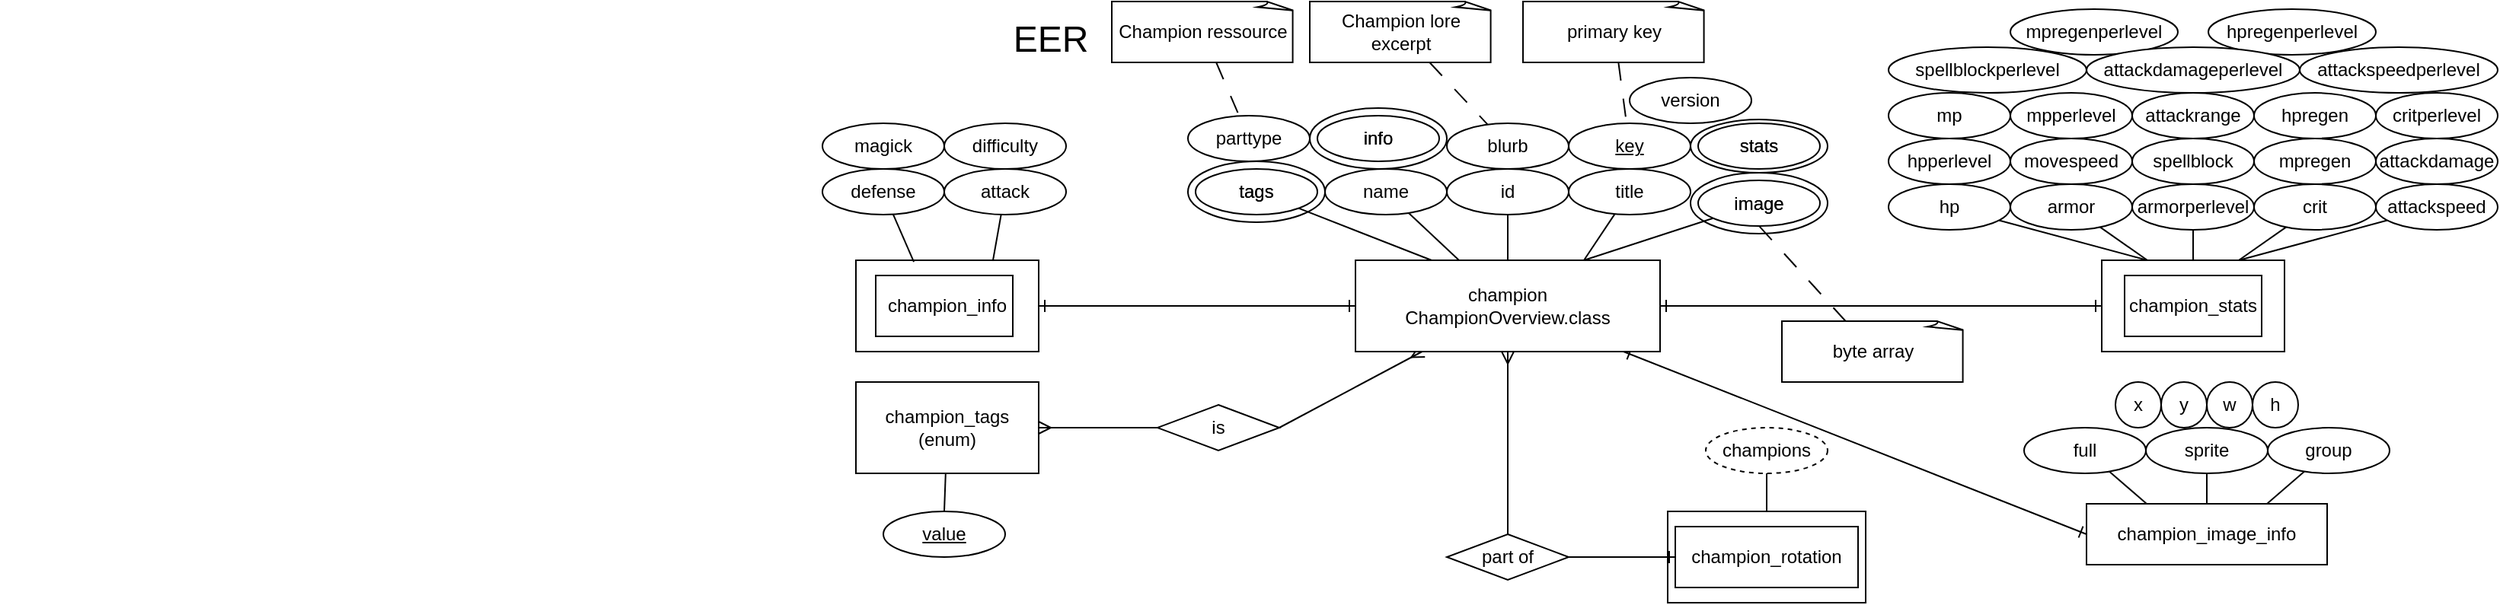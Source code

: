 <mxfile version="21.0.8" type="device"><diagram name="Side-1" id="u8_t7Rfu-tdNxOshk60E"><mxGraphModel dx="2801" dy="621" grid="1" gridSize="10" guides="1" tooltips="1" connect="1" arrows="1" fold="1" page="1" pageScale="1" pageWidth="827" pageHeight="1169" math="0" shadow="0"><root><mxCell id="0"/><mxCell id="1" parent="0"/><mxCell id="WXf3_eJt0GUmDHz3n-cz-1" value="&lt;font style=&quot;font-size: 24px;&quot;&gt;EER&lt;/font&gt;" style="text;html=1;strokeColor=none;fillColor=none;align=center;verticalAlign=middle;whiteSpace=wrap;rounded=0;" vertex="1" parent="1"><mxGeometry x="-430" y="50" width="60" height="30" as="geometry"/></mxCell><mxCell id="WXf3_eJt0GUmDHz3n-cz-20" style="edgeStyle=orthogonalEdgeStyle;rounded=0;orthogonalLoop=1;jettySize=auto;html=1;entryX=1;entryY=0.5;entryDx=0;entryDy=0;endArrow=ERone;endFill=0;startArrow=ERone;startFill=0;" edge="1" parent="1" source="WXf3_eJt0GUmDHz3n-cz-9" target="WXf3_eJt0GUmDHz3n-cz-18"><mxGeometry relative="1" as="geometry"/></mxCell><mxCell id="WXf3_eJt0GUmDHz3n-cz-47" style="edgeStyle=orthogonalEdgeStyle;rounded=0;orthogonalLoop=1;jettySize=auto;html=1;endArrow=ERone;endFill=0;startArrow=ERone;startFill=0;" edge="1" parent="1" source="WXf3_eJt0GUmDHz3n-cz-9" target="WXf3_eJt0GUmDHz3n-cz-46"><mxGeometry relative="1" as="geometry"/></mxCell><mxCell id="WXf3_eJt0GUmDHz3n-cz-82" style="rounded=0;orthogonalLoop=1;jettySize=auto;html=1;entryX=1;entryY=0.5;entryDx=0;entryDy=0;endArrow=none;endFill=0;startArrow=ERmany;startFill=0;" edge="1" parent="1" source="WXf3_eJt0GUmDHz3n-cz-9" target="WXf3_eJt0GUmDHz3n-cz-81"><mxGeometry relative="1" as="geometry"/></mxCell><mxCell id="WXf3_eJt0GUmDHz3n-cz-110" style="rounded=0;orthogonalLoop=1;jettySize=auto;html=1;entryX=0;entryY=0.5;entryDx=0;entryDy=0;endArrow=ERone;endFill=0;startArrow=ERone;startFill=0;" edge="1" parent="1" source="WXf3_eJt0GUmDHz3n-cz-9" target="WXf3_eJt0GUmDHz3n-cz-109"><mxGeometry relative="1" as="geometry"/></mxCell><mxCell id="WXf3_eJt0GUmDHz3n-cz-9" value="champion&lt;br&gt;ChampionOverview.class" style="rounded=0;whiteSpace=wrap;html=1;" vertex="1" parent="1"><mxGeometry x="-200" y="210" width="200" height="60" as="geometry"/></mxCell><mxCell id="WXf3_eJt0GUmDHz3n-cz-22" style="rounded=0;orthogonalLoop=1;jettySize=auto;html=1;endArrow=none;endFill=0;" edge="1" parent="1" source="WXf3_eJt0GUmDHz3n-cz-10" target="WXf3_eJt0GUmDHz3n-cz-9"><mxGeometry relative="1" as="geometry"/></mxCell><mxCell id="WXf3_eJt0GUmDHz3n-cz-10" value="name" style="ellipse;whiteSpace=wrap;html=1;" vertex="1" parent="1"><mxGeometry x="-220" y="150" width="80" height="30" as="geometry"/></mxCell><mxCell id="WXf3_eJt0GUmDHz3n-cz-11" value="version" style="ellipse;whiteSpace=wrap;html=1;" vertex="1" parent="1"><mxGeometry x="-20" y="90" width="80" height="30" as="geometry"/></mxCell><mxCell id="WXf3_eJt0GUmDHz3n-cz-12" value="&lt;u&gt;key&lt;/u&gt;" style="ellipse;whiteSpace=wrap;html=1;" vertex="1" parent="1"><mxGeometry x="-60" y="120" width="80" height="30" as="geometry"/></mxCell><mxCell id="WXf3_eJt0GUmDHz3n-cz-30" style="rounded=0;orthogonalLoop=1;jettySize=auto;html=1;entryX=0.75;entryY=0;entryDx=0;entryDy=0;endArrow=none;endFill=0;" edge="1" parent="1" source="WXf3_eJt0GUmDHz3n-cz-14" target="WXf3_eJt0GUmDHz3n-cz-18"><mxGeometry relative="1" as="geometry"/></mxCell><mxCell id="WXf3_eJt0GUmDHz3n-cz-14" value="attack" style="ellipse;whiteSpace=wrap;html=1;" vertex="1" parent="1"><mxGeometry x="-470" y="150" width="80" height="30" as="geometry"/></mxCell><mxCell id="WXf3_eJt0GUmDHz3n-cz-16" value="blurb" style="ellipse;whiteSpace=wrap;html=1;" vertex="1" parent="1"><mxGeometry x="-140" y="120" width="80" height="30" as="geometry"/></mxCell><mxCell id="WXf3_eJt0GUmDHz3n-cz-17" value="stats" style="ellipse;whiteSpace=wrap;html=1;" vertex="1" parent="1"><mxGeometry x="25" y="120" width="80" height="30" as="geometry"/></mxCell><mxCell id="WXf3_eJt0GUmDHz3n-cz-18" value="champion_info" style="rounded=0;whiteSpace=wrap;html=1;" vertex="1" parent="1"><mxGeometry x="-528" y="210" width="120" height="60" as="geometry"/></mxCell><mxCell id="WXf3_eJt0GUmDHz3n-cz-19" value="" style="rounded=0;whiteSpace=wrap;html=1;fillColor=none;" vertex="1" parent="1"><mxGeometry x="-515" y="220" width="90" height="40" as="geometry"/></mxCell><mxCell id="WXf3_eJt0GUmDHz3n-cz-21" value="" style="shape=image;verticalLabelPosition=bottom;labelBackgroundColor=default;verticalAlign=top;aspect=fixed;imageAspect=0;image=https://webusupload.apowersoft.info/gitmind/wp-content/uploads/2021/04/erd-symbols.jpg;" vertex="1" parent="1"><mxGeometry x="-1090" y="61" width="520" height="344" as="geometry"/></mxCell><mxCell id="WXf3_eJt0GUmDHz3n-cz-26" style="rounded=0;orthogonalLoop=1;jettySize=auto;html=1;endArrow=none;endFill=0;dashed=1;dashPattern=12 12;" edge="1" parent="1" source="WXf3_eJt0GUmDHz3n-cz-25" target="WXf3_eJt0GUmDHz3n-cz-16"><mxGeometry relative="1" as="geometry"/></mxCell><mxCell id="WXf3_eJt0GUmDHz3n-cz-25" value="Champion lore excerpt" style="whiteSpace=wrap;html=1;shape=mxgraph.basic.document;" vertex="1" parent="1"><mxGeometry x="-230" y="40" width="120" height="40" as="geometry"/></mxCell><mxCell id="WXf3_eJt0GUmDHz3n-cz-28" style="rounded=0;orthogonalLoop=1;jettySize=auto;html=1;endArrow=none;endFill=0;dashed=1;dashPattern=12 12;" edge="1" parent="1" source="WXf3_eJt0GUmDHz3n-cz-27" target="WXf3_eJt0GUmDHz3n-cz-12"><mxGeometry relative="1" as="geometry"/></mxCell><mxCell id="WXf3_eJt0GUmDHz3n-cz-27" value="primary key" style="whiteSpace=wrap;html=1;shape=mxgraph.basic.document;" vertex="1" parent="1"><mxGeometry x="-90" y="40" width="120" height="40" as="geometry"/></mxCell><mxCell id="WXf3_eJt0GUmDHz3n-cz-32" style="rounded=0;orthogonalLoop=1;jettySize=auto;html=1;entryX=0.75;entryY=0;entryDx=0;entryDy=0;endArrow=none;endFill=0;" edge="1" parent="1" source="WXf3_eJt0GUmDHz3n-cz-31" target="WXf3_eJt0GUmDHz3n-cz-9"><mxGeometry relative="1" as="geometry"/></mxCell><mxCell id="WXf3_eJt0GUmDHz3n-cz-31" value="title" style="ellipse;whiteSpace=wrap;html=1;" vertex="1" parent="1"><mxGeometry x="-60" y="150" width="80" height="30" as="geometry"/></mxCell><mxCell id="WXf3_eJt0GUmDHz3n-cz-36" style="rounded=0;orthogonalLoop=1;jettySize=auto;html=1;entryX=0.317;entryY=0.018;entryDx=0;entryDy=0;entryPerimeter=0;endArrow=none;endFill=0;" edge="1" parent="1" source="WXf3_eJt0GUmDHz3n-cz-33" target="WXf3_eJt0GUmDHz3n-cz-18"><mxGeometry relative="1" as="geometry"/></mxCell><mxCell id="WXf3_eJt0GUmDHz3n-cz-33" value="defense" style="ellipse;whiteSpace=wrap;html=1;" vertex="1" parent="1"><mxGeometry x="-550" y="150" width="80" height="30" as="geometry"/></mxCell><mxCell id="WXf3_eJt0GUmDHz3n-cz-34" value="&lt;u&gt;value&lt;/u&gt;" style="ellipse;whiteSpace=wrap;html=1;" vertex="1" parent="1"><mxGeometry x="-510" y="375" width="80" height="30" as="geometry"/></mxCell><mxCell id="WXf3_eJt0GUmDHz3n-cz-35" value="difficulty" style="ellipse;whiteSpace=wrap;html=1;" vertex="1" parent="1"><mxGeometry x="-470" y="120" width="80" height="30" as="geometry"/></mxCell><mxCell id="WXf3_eJt0GUmDHz3n-cz-38" style="rounded=0;orthogonalLoop=1;jettySize=auto;html=1;entryX=0.75;entryY=0;entryDx=0;entryDy=0;endArrow=none;endFill=0;" edge="1" parent="1" source="WXf3_eJt0GUmDHz3n-cz-37" target="WXf3_eJt0GUmDHz3n-cz-9"><mxGeometry relative="1" as="geometry"/></mxCell><mxCell id="WXf3_eJt0GUmDHz3n-cz-37" value="image" style="ellipse;whiteSpace=wrap;html=1;" vertex="1" parent="1"><mxGeometry x="25" y="157.5" width="80" height="30" as="geometry"/></mxCell><mxCell id="WXf3_eJt0GUmDHz3n-cz-88" style="rounded=0;orthogonalLoop=1;jettySize=auto;html=1;entryX=0.5;entryY=1;entryDx=0;entryDy=0;endArrow=none;endFill=0;dashed=1;dashPattern=12 12;" edge="1" parent="1" source="WXf3_eJt0GUmDHz3n-cz-39" target="WXf3_eJt0GUmDHz3n-cz-37"><mxGeometry relative="1" as="geometry"/></mxCell><mxCell id="WXf3_eJt0GUmDHz3n-cz-39" value="byte array" style="whiteSpace=wrap;html=1;shape=mxgraph.basic.document;" vertex="1" parent="1"><mxGeometry x="80" y="250" width="120" height="40" as="geometry"/></mxCell><mxCell id="WXf3_eJt0GUmDHz3n-cz-104" style="rounded=0;orthogonalLoop=1;jettySize=auto;html=1;entryX=0.5;entryY=0;entryDx=0;entryDy=0;endArrow=none;endFill=0;" edge="1" parent="1" source="WXf3_eJt0GUmDHz3n-cz-41" target="WXf3_eJt0GUmDHz3n-cz-34"><mxGeometry relative="1" as="geometry"/></mxCell><mxCell id="WXf3_eJt0GUmDHz3n-cz-41" value="champion_tags&lt;br&gt;(enum)" style="rounded=0;whiteSpace=wrap;html=1;" vertex="1" parent="1"><mxGeometry x="-528" y="290" width="120" height="60" as="geometry"/></mxCell><mxCell id="WXf3_eJt0GUmDHz3n-cz-45" style="rounded=0;orthogonalLoop=1;jettySize=auto;html=1;entryX=0.25;entryY=0;entryDx=0;entryDy=0;endArrow=none;endFill=0;" edge="1" parent="1" source="WXf3_eJt0GUmDHz3n-cz-43" target="WXf3_eJt0GUmDHz3n-cz-9"><mxGeometry relative="1" as="geometry"/></mxCell><mxCell id="WXf3_eJt0GUmDHz3n-cz-43" value="tags" style="ellipse;whiteSpace=wrap;html=1;" vertex="1" parent="1"><mxGeometry x="-305" y="150" width="80" height="30" as="geometry"/></mxCell><mxCell id="WXf3_eJt0GUmDHz3n-cz-46" value="champion_stats" style="rounded=0;whiteSpace=wrap;html=1;" vertex="1" parent="1"><mxGeometry x="290" y="210" width="120" height="60" as="geometry"/></mxCell><mxCell id="WXf3_eJt0GUmDHz3n-cz-73" style="rounded=0;orthogonalLoop=1;jettySize=auto;html=1;entryX=0.25;entryY=0;entryDx=0;entryDy=0;endArrow=none;endFill=0;" edge="1" parent="1" source="WXf3_eJt0GUmDHz3n-cz-48" target="WXf3_eJt0GUmDHz3n-cz-46"><mxGeometry relative="1" as="geometry"/></mxCell><mxCell id="WXf3_eJt0GUmDHz3n-cz-48" value="hp" style="ellipse;whiteSpace=wrap;html=1;" vertex="1" parent="1"><mxGeometry x="150" y="160" width="80" height="30" as="geometry"/></mxCell><mxCell id="WXf3_eJt0GUmDHz3n-cz-49" value="hpperlevel" style="ellipse;whiteSpace=wrap;html=1;" vertex="1" parent="1"><mxGeometry x="150" y="130" width="80" height="30" as="geometry"/></mxCell><mxCell id="WXf3_eJt0GUmDHz3n-cz-50" value="mpperlevel" style="ellipse;whiteSpace=wrap;html=1;" vertex="1" parent="1"><mxGeometry x="230" y="100" width="80" height="30" as="geometry"/></mxCell><mxCell id="WXf3_eJt0GUmDHz3n-cz-51" value="mp" style="ellipse;whiteSpace=wrap;html=1;" vertex="1" parent="1"><mxGeometry x="150" y="100" width="80" height="30" as="geometry"/></mxCell><mxCell id="WXf3_eJt0GUmDHz3n-cz-52" value="movespeed" style="ellipse;whiteSpace=wrap;html=1;" vertex="1" parent="1"><mxGeometry x="230" y="130" width="80" height="30" as="geometry"/></mxCell><mxCell id="WXf3_eJt0GUmDHz3n-cz-75" style="rounded=0;orthogonalLoop=1;jettySize=auto;html=1;entryX=0.25;entryY=0;entryDx=0;entryDy=0;endArrow=none;endFill=0;" edge="1" parent="1" source="WXf3_eJt0GUmDHz3n-cz-53" target="WXf3_eJt0GUmDHz3n-cz-46"><mxGeometry relative="1" as="geometry"/></mxCell><mxCell id="WXf3_eJt0GUmDHz3n-cz-53" value="armor" style="ellipse;whiteSpace=wrap;html=1;" vertex="1" parent="1"><mxGeometry x="230" y="160" width="80" height="30" as="geometry"/></mxCell><mxCell id="WXf3_eJt0GUmDHz3n-cz-76" style="rounded=0;orthogonalLoop=1;jettySize=auto;html=1;endArrow=none;endFill=0;" edge="1" parent="1" source="WXf3_eJt0GUmDHz3n-cz-54" target="WXf3_eJt0GUmDHz3n-cz-46"><mxGeometry relative="1" as="geometry"/></mxCell><mxCell id="WXf3_eJt0GUmDHz3n-cz-54" value="armorperlevel" style="ellipse;whiteSpace=wrap;html=1;" vertex="1" parent="1"><mxGeometry x="310" y="160" width="80" height="30" as="geometry"/></mxCell><mxCell id="WXf3_eJt0GUmDHz3n-cz-56" value="spellblock" style="ellipse;whiteSpace=wrap;html=1;" vertex="1" parent="1"><mxGeometry x="310" y="130" width="80" height="30" as="geometry"/></mxCell><mxCell id="WXf3_eJt0GUmDHz3n-cz-58" value="spellblockperlevel" style="ellipse;whiteSpace=wrap;html=1;" vertex="1" parent="1"><mxGeometry x="150" y="70" width="130" height="30" as="geometry"/></mxCell><mxCell id="WXf3_eJt0GUmDHz3n-cz-60" value="attackrange" style="ellipse;whiteSpace=wrap;html=1;" vertex="1" parent="1"><mxGeometry x="310" y="100" width="80" height="30" as="geometry"/></mxCell><mxCell id="WXf3_eJt0GUmDHz3n-cz-61" value="hpregen" style="ellipse;whiteSpace=wrap;html=1;" vertex="1" parent="1"><mxGeometry x="390" y="100" width="80" height="30" as="geometry"/></mxCell><mxCell id="WXf3_eJt0GUmDHz3n-cz-62" value="hpregenperlevel" style="ellipse;whiteSpace=wrap;html=1;" vertex="1" parent="1"><mxGeometry x="360" y="45" width="110" height="30" as="geometry"/></mxCell><mxCell id="WXf3_eJt0GUmDHz3n-cz-64" value="mpregen" style="ellipse;whiteSpace=wrap;html=1;" vertex="1" parent="1"><mxGeometry x="390" y="130" width="80" height="30" as="geometry"/></mxCell><mxCell id="WXf3_eJt0GUmDHz3n-cz-65" value="mpregenperlevel" style="ellipse;whiteSpace=wrap;html=1;" vertex="1" parent="1"><mxGeometry x="230" y="45" width="110" height="30" as="geometry"/></mxCell><mxCell id="WXf3_eJt0GUmDHz3n-cz-77" style="rounded=0;orthogonalLoop=1;jettySize=auto;html=1;entryX=0.75;entryY=0;entryDx=0;entryDy=0;endArrow=none;endFill=0;" edge="1" parent="1" source="WXf3_eJt0GUmDHz3n-cz-66" target="WXf3_eJt0GUmDHz3n-cz-46"><mxGeometry relative="1" as="geometry"/></mxCell><mxCell id="WXf3_eJt0GUmDHz3n-cz-66" value="crit" style="ellipse;whiteSpace=wrap;html=1;" vertex="1" parent="1"><mxGeometry x="390" y="160" width="80" height="30" as="geometry"/></mxCell><mxCell id="WXf3_eJt0GUmDHz3n-cz-67" value="critperlevel" style="ellipse;whiteSpace=wrap;html=1;" vertex="1" parent="1"><mxGeometry x="470" y="100" width="80" height="30" as="geometry"/></mxCell><mxCell id="WXf3_eJt0GUmDHz3n-cz-69" value="attackdamage" style="ellipse;whiteSpace=wrap;html=1;" vertex="1" parent="1"><mxGeometry x="470" y="130" width="80" height="30" as="geometry"/></mxCell><mxCell id="WXf3_eJt0GUmDHz3n-cz-70" value="attackdamageperlevel" style="ellipse;whiteSpace=wrap;html=1;" vertex="1" parent="1"><mxGeometry x="280" y="70" width="140" height="30" as="geometry"/></mxCell><mxCell id="WXf3_eJt0GUmDHz3n-cz-71" value="attackspeedperlevel" style="ellipse;whiteSpace=wrap;html=1;" vertex="1" parent="1"><mxGeometry x="420" y="70" width="130" height="30" as="geometry"/></mxCell><mxCell id="WXf3_eJt0GUmDHz3n-cz-78" style="rounded=0;orthogonalLoop=1;jettySize=auto;html=1;entryX=0.75;entryY=0;entryDx=0;entryDy=0;endArrow=none;endFill=0;" edge="1" parent="1" source="WXf3_eJt0GUmDHz3n-cz-72" target="WXf3_eJt0GUmDHz3n-cz-46"><mxGeometry relative="1" as="geometry"/></mxCell><mxCell id="WXf3_eJt0GUmDHz3n-cz-72" value="attackspeed" style="ellipse;whiteSpace=wrap;html=1;" vertex="1" parent="1"><mxGeometry x="470" y="160" width="80" height="30" as="geometry"/></mxCell><mxCell id="WXf3_eJt0GUmDHz3n-cz-79" value="" style="rounded=0;whiteSpace=wrap;html=1;fillColor=none;" vertex="1" parent="1"><mxGeometry x="305" y="220" width="90" height="40" as="geometry"/></mxCell><mxCell id="WXf3_eJt0GUmDHz3n-cz-83" style="rounded=0;orthogonalLoop=1;jettySize=auto;html=1;entryX=1;entryY=0.5;entryDx=0;entryDy=0;endArrow=ERmany;endFill=0;startArrow=none;startFill=0;" edge="1" parent="1" source="WXf3_eJt0GUmDHz3n-cz-81" target="WXf3_eJt0GUmDHz3n-cz-41"><mxGeometry relative="1" as="geometry"/></mxCell><mxCell id="WXf3_eJt0GUmDHz3n-cz-81" value="is" style="rhombus;whiteSpace=wrap;html=1;" vertex="1" parent="1"><mxGeometry x="-330" y="305" width="80" height="30" as="geometry"/></mxCell><mxCell id="WXf3_eJt0GUmDHz3n-cz-84" value="parttype" style="ellipse;whiteSpace=wrap;html=1;" vertex="1" parent="1"><mxGeometry x="-310" y="115" width="80" height="30" as="geometry"/></mxCell><mxCell id="WXf3_eJt0GUmDHz3n-cz-87" style="rounded=0;orthogonalLoop=1;jettySize=auto;html=1;endArrow=none;endFill=0;dashed=1;dashPattern=12 12;" edge="1" parent="1" source="WXf3_eJt0GUmDHz3n-cz-86" target="WXf3_eJt0GUmDHz3n-cz-84"><mxGeometry relative="1" as="geometry"/></mxCell><mxCell id="WXf3_eJt0GUmDHz3n-cz-86" value="Champion ressource" style="whiteSpace=wrap;html=1;shape=mxgraph.basic.document;" vertex="1" parent="1"><mxGeometry x="-360" y="40" width="120" height="40" as="geometry"/></mxCell><mxCell id="WXf3_eJt0GUmDHz3n-cz-89" value="info" style="ellipse;whiteSpace=wrap;html=1;" vertex="1" parent="1"><mxGeometry x="-225" y="115" width="80" height="30" as="geometry"/></mxCell><mxCell id="WXf3_eJt0GUmDHz3n-cz-101" style="edgeStyle=orthogonalEdgeStyle;rounded=0;orthogonalLoop=1;jettySize=auto;html=1;endArrow=none;endFill=0;" edge="1" parent="1" source="WXf3_eJt0GUmDHz3n-cz-90" target="WXf3_eJt0GUmDHz3n-cz-9"><mxGeometry relative="1" as="geometry"/></mxCell><mxCell id="WXf3_eJt0GUmDHz3n-cz-90" value="id" style="ellipse;whiteSpace=wrap;html=1;" vertex="1" parent="1"><mxGeometry x="-140" y="150" width="80" height="30" as="geometry"/></mxCell><mxCell id="WXf3_eJt0GUmDHz3n-cz-91" value="champion_rotation" style="rounded=0;whiteSpace=wrap;html=1;" vertex="1" parent="1"><mxGeometry x="5" y="375" width="130" height="60" as="geometry"/></mxCell><mxCell id="WXf3_eJt0GUmDHz3n-cz-92" value="" style="rounded=0;whiteSpace=wrap;html=1;fillColor=none;" vertex="1" parent="1"><mxGeometry x="10" y="385" width="120" height="40" as="geometry"/></mxCell><mxCell id="WXf3_eJt0GUmDHz3n-cz-94" style="rounded=0;orthogonalLoop=1;jettySize=auto;html=1;entryX=0.5;entryY=0;entryDx=0;entryDy=0;endArrow=none;endFill=0;" edge="1" parent="1" source="WXf3_eJt0GUmDHz3n-cz-93" target="WXf3_eJt0GUmDHz3n-cz-91"><mxGeometry relative="1" as="geometry"/></mxCell><mxCell id="WXf3_eJt0GUmDHz3n-cz-93" value="champions" style="ellipse;whiteSpace=wrap;html=1;dashed=1;" vertex="1" parent="1"><mxGeometry x="30" y="320" width="80" height="30" as="geometry"/></mxCell><mxCell id="WXf3_eJt0GUmDHz3n-cz-99" style="rounded=0;orthogonalLoop=1;jettySize=auto;html=1;endArrow=ERmany;endFill=0;" edge="1" parent="1" source="WXf3_eJt0GUmDHz3n-cz-97" target="WXf3_eJt0GUmDHz3n-cz-9"><mxGeometry relative="1" as="geometry"/></mxCell><mxCell id="WXf3_eJt0GUmDHz3n-cz-100" style="rounded=0;orthogonalLoop=1;jettySize=auto;html=1;entryX=0;entryY=0.5;entryDx=0;entryDy=0;endArrow=ERone;endFill=0;" edge="1" parent="1" source="WXf3_eJt0GUmDHz3n-cz-97" target="WXf3_eJt0GUmDHz3n-cz-92"><mxGeometry relative="1" as="geometry"/></mxCell><mxCell id="WXf3_eJt0GUmDHz3n-cz-97" value="part of" style="rhombus;whiteSpace=wrap;html=1;" vertex="1" parent="1"><mxGeometry x="-140" y="390" width="80" height="30" as="geometry"/></mxCell><mxCell id="WXf3_eJt0GUmDHz3n-cz-103" value="magick" style="ellipse;whiteSpace=wrap;html=1;" vertex="1" parent="1"><mxGeometry x="-550" y="120" width="80" height="30" as="geometry"/></mxCell><mxCell id="WXf3_eJt0GUmDHz3n-cz-105" value="tags" style="ellipse;whiteSpace=wrap;html=1;fillColor=none;" vertex="1" parent="1"><mxGeometry x="-310" y="145" width="90" height="40" as="geometry"/></mxCell><mxCell id="WXf3_eJt0GUmDHz3n-cz-106" value="info" style="ellipse;whiteSpace=wrap;html=1;fillColor=none;" vertex="1" parent="1"><mxGeometry x="-230" y="110" width="90" height="40" as="geometry"/></mxCell><mxCell id="WXf3_eJt0GUmDHz3n-cz-107" value="image" style="ellipse;whiteSpace=wrap;html=1;fillColor=none;" vertex="1" parent="1"><mxGeometry x="20" y="152.5" width="90" height="40" as="geometry"/></mxCell><mxCell id="WXf3_eJt0GUmDHz3n-cz-108" value="stats" style="ellipse;whiteSpace=wrap;html=1;fillColor=none;" vertex="1" parent="1"><mxGeometry x="20" y="117.5" width="90" height="35" as="geometry"/></mxCell><mxCell id="WXf3_eJt0GUmDHz3n-cz-109" value="champion_image_info" style="rounded=0;whiteSpace=wrap;html=1;" vertex="1" parent="1"><mxGeometry x="280" y="370" width="158" height="40" as="geometry"/></mxCell><mxCell id="WXf3_eJt0GUmDHz3n-cz-121" style="rounded=0;orthogonalLoop=1;jettySize=auto;html=1;endArrow=none;endFill=0;" edge="1" parent="1" source="WXf3_eJt0GUmDHz3n-cz-111" target="WXf3_eJt0GUmDHz3n-cz-109"><mxGeometry relative="1" as="geometry"/></mxCell><mxCell id="WXf3_eJt0GUmDHz3n-cz-111" value="sprite" style="ellipse;whiteSpace=wrap;html=1;" vertex="1" parent="1"><mxGeometry x="319" y="320" width="80" height="30" as="geometry"/></mxCell><mxCell id="WXf3_eJt0GUmDHz3n-cz-120" style="rounded=0;orthogonalLoop=1;jettySize=auto;html=1;entryX=0.25;entryY=0;entryDx=0;entryDy=0;endArrow=none;endFill=0;" edge="1" parent="1" source="WXf3_eJt0GUmDHz3n-cz-112" target="WXf3_eJt0GUmDHz3n-cz-109"><mxGeometry relative="1" as="geometry"/></mxCell><mxCell id="WXf3_eJt0GUmDHz3n-cz-112" value="full" style="ellipse;whiteSpace=wrap;html=1;" vertex="1" parent="1"><mxGeometry x="239" y="320" width="80" height="30" as="geometry"/></mxCell><mxCell id="WXf3_eJt0GUmDHz3n-cz-123" style="rounded=0;orthogonalLoop=1;jettySize=auto;html=1;entryX=0.75;entryY=0;entryDx=0;entryDy=0;endArrow=none;endFill=0;" edge="1" parent="1" source="WXf3_eJt0GUmDHz3n-cz-113" target="WXf3_eJt0GUmDHz3n-cz-109"><mxGeometry relative="1" as="geometry"/></mxCell><mxCell id="WXf3_eJt0GUmDHz3n-cz-113" value="group" style="ellipse;whiteSpace=wrap;html=1;" vertex="1" parent="1"><mxGeometry x="399" y="320" width="80" height="30" as="geometry"/></mxCell><mxCell id="WXf3_eJt0GUmDHz3n-cz-114" value="x" style="ellipse;whiteSpace=wrap;html=1;" vertex="1" parent="1"><mxGeometry x="299" y="290" width="30" height="30" as="geometry"/></mxCell><mxCell id="WXf3_eJt0GUmDHz3n-cz-115" value="y" style="ellipse;whiteSpace=wrap;html=1;" vertex="1" parent="1"><mxGeometry x="329" y="290" width="30" height="30" as="geometry"/></mxCell><mxCell id="WXf3_eJt0GUmDHz3n-cz-116" value="w" style="ellipse;whiteSpace=wrap;html=1;" vertex="1" parent="1"><mxGeometry x="359" y="290" width="30" height="30" as="geometry"/></mxCell><mxCell id="WXf3_eJt0GUmDHz3n-cz-118" value="h" style="ellipse;whiteSpace=wrap;html=1;" vertex="1" parent="1"><mxGeometry x="389" y="290" width="30" height="30" as="geometry"/></mxCell></root></mxGraphModel></diagram></mxfile>